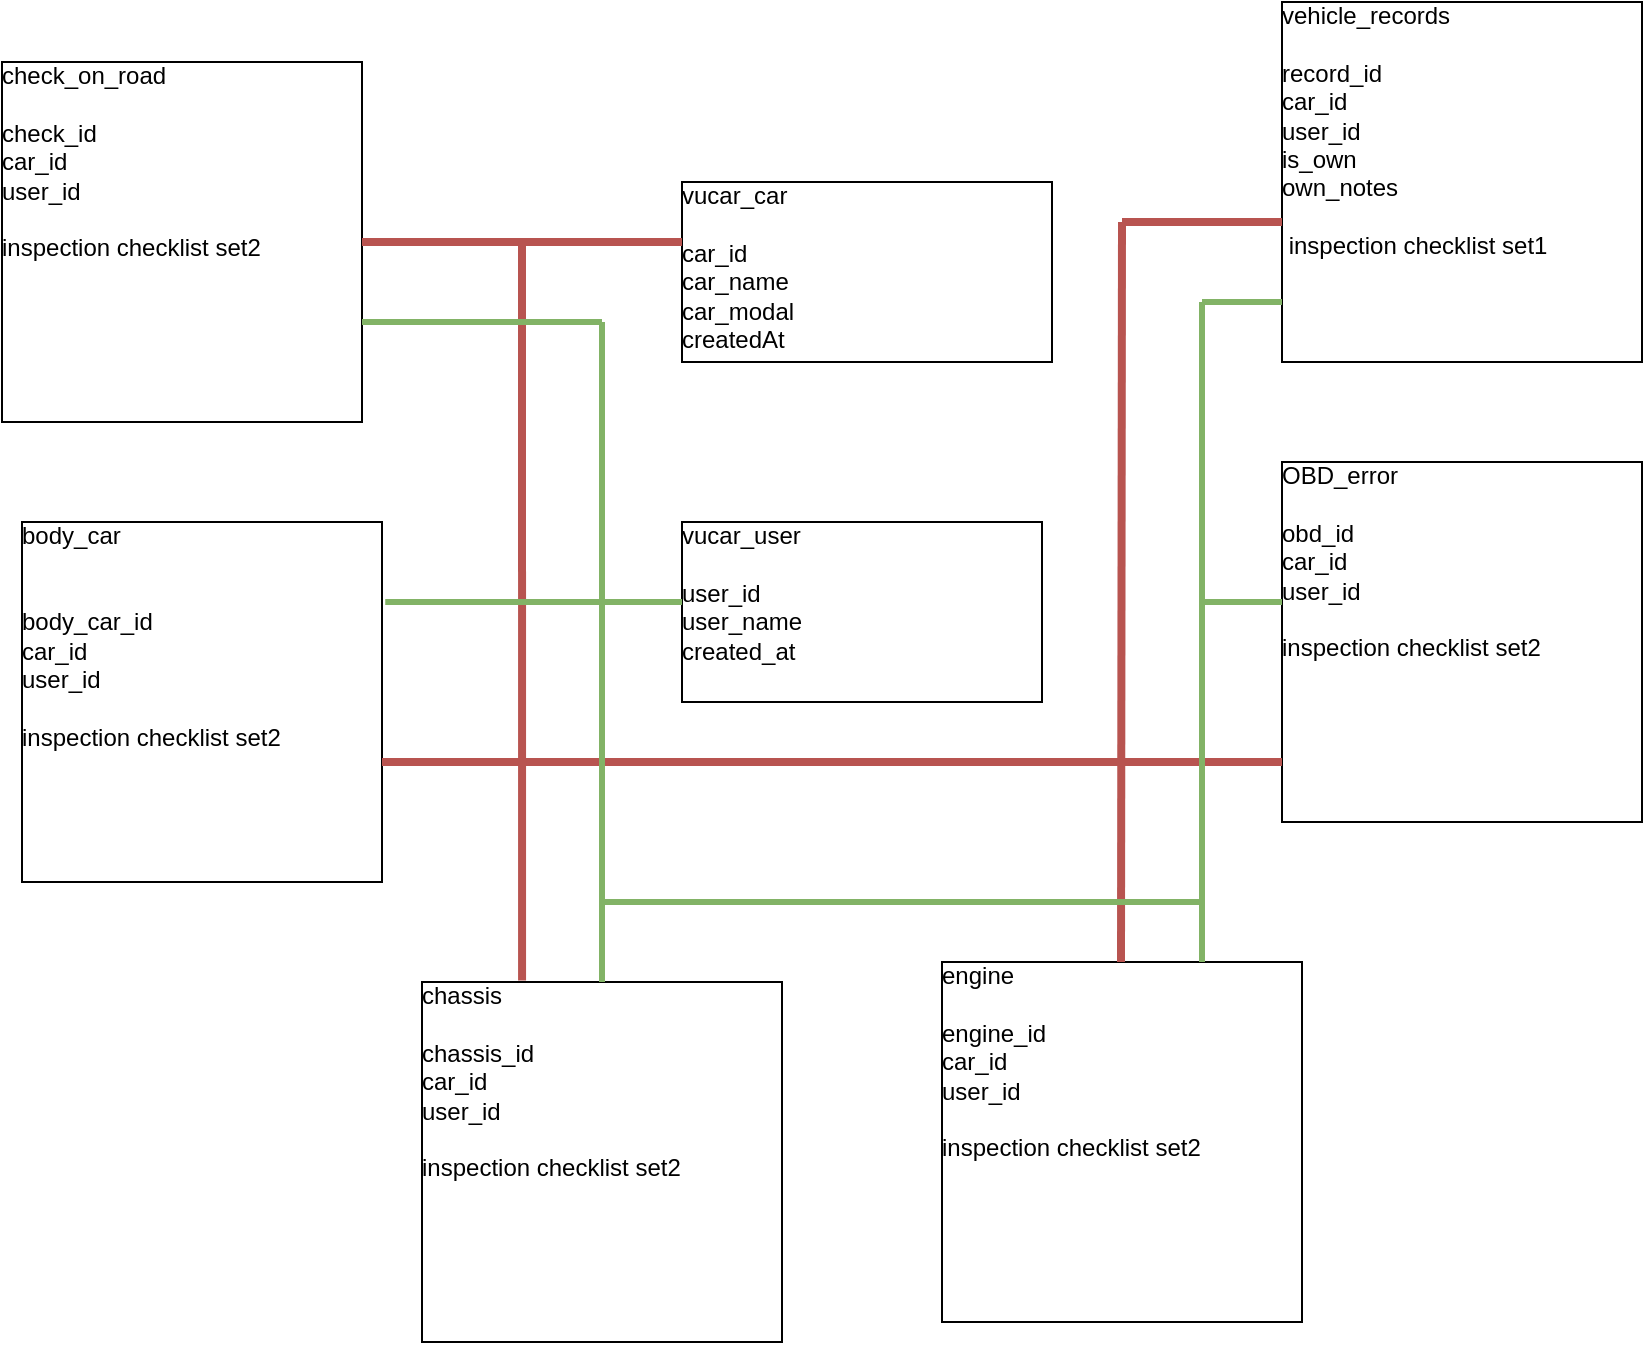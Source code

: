 <mxfile version="22.0.0" type="device">
  <diagram name="Page-1" id="H-Fnk6qdI_zI9HP01rLA">
    <mxGraphModel dx="1509" dy="764" grid="1" gridSize="10" guides="1" tooltips="1" connect="1" arrows="1" fold="1" page="1" pageScale="1" pageWidth="850" pageHeight="1100" math="0" shadow="0">
      <root>
        <mxCell id="0" />
        <mxCell id="1" parent="0" />
        <mxCell id="Zso3cGkGfLU41YVm_vnW-7" value="&lt;div&gt;vucar_user&lt;/div&gt;&lt;div&gt;&lt;br&gt;&lt;/div&gt;&lt;div&gt;user_id&lt;/div&gt;&lt;div&gt;user_name&lt;/div&gt;&lt;div&gt;created_at&lt;/div&gt;&lt;div&gt;&lt;br&gt;&lt;/div&gt;&lt;div&gt;&lt;br&gt;&lt;/div&gt;" style="verticalAlign=top;align=left;overflow=fill;html=1;whiteSpace=wrap;" vertex="1" parent="1">
          <mxGeometry x="360" y="300" width="180" height="90" as="geometry" />
        </mxCell>
        <mxCell id="Zso3cGkGfLU41YVm_vnW-10" value="&lt;div&gt;vucar_car&lt;/div&gt;&lt;div&gt;&lt;br&gt;&lt;/div&gt;&lt;div&gt;car_id&lt;/div&gt;&lt;div&gt;car_name&lt;/div&gt;&lt;div&gt;car_modal&lt;/div&gt;&lt;div&gt;createdAt&lt;br&gt;&lt;/div&gt;" style="verticalAlign=top;align=left;overflow=fill;html=1;whiteSpace=wrap;" vertex="1" parent="1">
          <mxGeometry x="360" y="130" width="185" height="90" as="geometry" />
        </mxCell>
        <mxCell id="Zso3cGkGfLU41YVm_vnW-12" value="&lt;div&gt;vehicle_records&lt;br&gt;&lt;/div&gt;&lt;div&gt;&lt;br&gt;&lt;/div&gt;&lt;div&gt;record_id&lt;br&gt;&lt;/div&gt;&lt;div&gt;car_id&lt;/div&gt;&lt;div&gt;user_id&lt;br&gt;&lt;/div&gt;&lt;div&gt;is_own&lt;/div&gt;&lt;div&gt;own_notes&lt;/div&gt;&lt;div&gt;&lt;br&gt;&lt;/div&gt;&lt;div&gt;&amp;nbsp;inspection checklist set1&lt;br&gt;&lt;/div&gt;&lt;div&gt;&lt;br&gt;&lt;/div&gt;&lt;div&gt;&lt;br&gt;&lt;/div&gt;" style="verticalAlign=top;align=left;overflow=fill;html=1;whiteSpace=wrap;" vertex="1" parent="1">
          <mxGeometry x="660" y="40" width="180" height="180" as="geometry" />
        </mxCell>
        <mxCell id="Zso3cGkGfLU41YVm_vnW-15" value="&lt;div&gt;OBD_error&lt;br&gt;&lt;/div&gt;&lt;div&gt;&lt;br&gt;&lt;/div&gt;obd_id&lt;br&gt;&lt;div&gt;car_id&lt;/div&gt;&lt;div&gt;user_id&lt;br&gt;&lt;/div&gt;&lt;div&gt;&amp;nbsp;&lt;/div&gt;&lt;div&gt;inspection checklist set2&lt;br&gt;&lt;/div&gt;&lt;div&gt;&lt;br&gt;&lt;/div&gt;&lt;div&gt;&lt;br&gt;&lt;/div&gt;&lt;div&gt;&lt;br&gt;&lt;/div&gt;" style="verticalAlign=top;align=left;overflow=fill;html=1;whiteSpace=wrap;" vertex="1" parent="1">
          <mxGeometry x="660" y="270" width="180" height="180" as="geometry" />
        </mxCell>
        <mxCell id="Zso3cGkGfLU41YVm_vnW-16" value="&lt;div&gt;body_car&lt;br&gt;&lt;/div&gt;&lt;div&gt;&lt;br&gt;&lt;/div&gt;&lt;div&gt;&lt;br&gt;&lt;/div&gt;&lt;div&gt;body_car_id&lt;br&gt;&lt;/div&gt;&lt;div&gt;car_id&lt;/div&gt;&lt;div&gt;user_id&lt;br&gt;&lt;/div&gt;&lt;div&gt;&amp;nbsp;&lt;/div&gt;&lt;div&gt;inspection checklist set2&lt;br&gt;&lt;/div&gt;&lt;div&gt;&lt;br&gt;&lt;/div&gt;&lt;div&gt;&lt;br&gt;&lt;/div&gt;&lt;div&gt;&lt;br&gt;&lt;/div&gt;" style="verticalAlign=top;align=left;overflow=fill;html=1;whiteSpace=wrap;" vertex="1" parent="1">
          <mxGeometry x="30" y="300" width="180" height="180" as="geometry" />
        </mxCell>
        <mxCell id="Zso3cGkGfLU41YVm_vnW-17" value="check_on_road&lt;br&gt;&lt;div&gt;&lt;br&gt;&lt;/div&gt;&lt;div&gt;check_id&lt;br&gt;&lt;/div&gt;&lt;div&gt;car_id&lt;/div&gt;&lt;div&gt;user_id&lt;br&gt;&lt;/div&gt;&lt;div&gt;&amp;nbsp;&lt;/div&gt;&lt;div&gt;inspection checklist set2&lt;br&gt;&lt;/div&gt;&lt;div&gt;&lt;br&gt;&lt;/div&gt;&lt;div&gt;&lt;br&gt;&lt;/div&gt;&lt;div&gt;&lt;br&gt;&lt;/div&gt;" style="verticalAlign=top;align=left;overflow=fill;html=1;whiteSpace=wrap;" vertex="1" parent="1">
          <mxGeometry x="20" y="70" width="180" height="180" as="geometry" />
        </mxCell>
        <mxCell id="Zso3cGkGfLU41YVm_vnW-18" value="&lt;div&gt;chassis&lt;br&gt;&lt;/div&gt;&lt;div&gt;&lt;br&gt;&lt;/div&gt;chassis_id&lt;div&gt;car_id&lt;/div&gt;&lt;div&gt;user_id&lt;br&gt;&lt;/div&gt;&lt;div&gt;&amp;nbsp;&lt;/div&gt;&lt;div&gt;inspection checklist set2&lt;br&gt;&lt;/div&gt;&lt;div&gt;&lt;br&gt;&lt;/div&gt;&lt;div&gt;&lt;br&gt;&lt;/div&gt;&lt;div&gt;&lt;br&gt;&lt;/div&gt;" style="verticalAlign=top;align=left;overflow=fill;html=1;whiteSpace=wrap;" vertex="1" parent="1">
          <mxGeometry x="230" y="530" width="180" height="180" as="geometry" />
        </mxCell>
        <mxCell id="Zso3cGkGfLU41YVm_vnW-19" value="&lt;div&gt;engine&lt;br&gt;&lt;/div&gt;&lt;div&gt;&lt;br&gt;&lt;/div&gt;engine_id&lt;div&gt;car_id&lt;/div&gt;&lt;div&gt;user_id&lt;br&gt;&lt;/div&gt;&lt;div&gt;&amp;nbsp;&lt;/div&gt;&lt;div&gt;inspection checklist set2&lt;br&gt;&lt;/div&gt;&lt;div&gt;&lt;br&gt;&lt;/div&gt;&lt;div&gt;&lt;br&gt;&lt;/div&gt;&lt;div&gt;&lt;br&gt;&lt;/div&gt;" style="verticalAlign=top;align=left;overflow=fill;html=1;whiteSpace=wrap;" vertex="1" parent="1">
          <mxGeometry x="490" y="520" width="180" height="180" as="geometry" />
        </mxCell>
        <mxCell id="Zso3cGkGfLU41YVm_vnW-71" value="" style="group;movable=0;resizable=0;rotatable=0;deletable=0;editable=0;locked=1;connectable=0;" vertex="1" connectable="0" parent="1">
          <mxGeometry x="200" y="150" width="460" height="370" as="geometry" />
        </mxCell>
        <mxCell id="Zso3cGkGfLU41YVm_vnW-57" value="" style="endArrow=none;html=1;rounded=0;fillColor=#f8cecc;strokeColor=#b85450;strokeWidth=4;" edge="1" parent="Zso3cGkGfLU41YVm_vnW-71">
          <mxGeometry relative="1" as="geometry">
            <mxPoint y="10" as="sourcePoint" />
            <mxPoint x="160" y="10" as="targetPoint" />
          </mxGeometry>
        </mxCell>
        <mxCell id="Zso3cGkGfLU41YVm_vnW-59" value="" style="endArrow=none;html=1;rounded=0;fillColor=#f8cecc;strokeColor=#b85450;strokeWidth=4;" edge="1" parent="Zso3cGkGfLU41YVm_vnW-71">
          <mxGeometry relative="1" as="geometry">
            <mxPoint x="10" y="270" as="sourcePoint" />
            <mxPoint x="400" y="270" as="targetPoint" />
          </mxGeometry>
        </mxCell>
        <mxCell id="Zso3cGkGfLU41YVm_vnW-60" value="" style="endArrow=none;html=1;rounded=0;fillColor=#f8cecc;strokeColor=#b85450;strokeWidth=4;entryX=0.278;entryY=-0.004;entryDx=0;entryDy=0;entryPerimeter=0;" edge="1" parent="Zso3cGkGfLU41YVm_vnW-71" target="Zso3cGkGfLU41YVm_vnW-18">
          <mxGeometry relative="1" as="geometry">
            <mxPoint x="80" y="10" as="sourcePoint" />
            <mxPoint x="170" y="110" as="targetPoint" />
          </mxGeometry>
        </mxCell>
        <mxCell id="Zso3cGkGfLU41YVm_vnW-61" value="" style="endArrow=none;html=1;rounded=0;fillColor=#f8cecc;strokeColor=#b85450;strokeWidth=4;entryX=0.278;entryY=-0.004;entryDx=0;entryDy=0;entryPerimeter=0;" edge="1" parent="Zso3cGkGfLU41YVm_vnW-71">
          <mxGeometry relative="1" as="geometry">
            <mxPoint x="380" as="sourcePoint" />
            <mxPoint x="379.5" y="370" as="targetPoint" />
          </mxGeometry>
        </mxCell>
        <mxCell id="Zso3cGkGfLU41YVm_vnW-62" value="" style="endArrow=none;html=1;rounded=0;fillColor=#f8cecc;strokeColor=#b85450;strokeWidth=4;" edge="1" parent="Zso3cGkGfLU41YVm_vnW-71">
          <mxGeometry relative="1" as="geometry">
            <mxPoint x="380" as="sourcePoint" />
            <mxPoint x="460" as="targetPoint" />
          </mxGeometry>
        </mxCell>
        <mxCell id="Zso3cGkGfLU41YVm_vnW-63" value="" style="endArrow=none;html=1;rounded=0;fillColor=#f8cecc;strokeColor=#b85450;strokeWidth=4;" edge="1" parent="Zso3cGkGfLU41YVm_vnW-71">
          <mxGeometry relative="1" as="geometry">
            <mxPoint x="400" y="270" as="sourcePoint" />
            <mxPoint x="460" y="270" as="targetPoint" />
          </mxGeometry>
        </mxCell>
        <mxCell id="Zso3cGkGfLU41YVm_vnW-72" value="" style="group;movable=0;resizable=0;rotatable=0;deletable=0;editable=0;locked=1;connectable=0;" vertex="1" connectable="0" parent="1">
          <mxGeometry x="200" y="190" width="460" height="330" as="geometry" />
        </mxCell>
        <mxCell id="Zso3cGkGfLU41YVm_vnW-64" value="" style="endArrow=none;html=1;rounded=0;fillColor=#d5e8d4;strokeColor=#82b366;strokeWidth=3;exitX=1.009;exitY=0.222;exitDx=0;exitDy=0;exitPerimeter=0;" edge="1" parent="Zso3cGkGfLU41YVm_vnW-72" source="Zso3cGkGfLU41YVm_vnW-16">
          <mxGeometry relative="1" as="geometry">
            <mxPoint y="150" as="sourcePoint" />
            <mxPoint x="160" y="150" as="targetPoint" />
          </mxGeometry>
        </mxCell>
        <mxCell id="Zso3cGkGfLU41YVm_vnW-65" value="" style="endArrow=none;html=1;rounded=0;fillColor=#d5e8d4;strokeColor=#82b366;strokeWidth=3;" edge="1" parent="Zso3cGkGfLU41YVm_vnW-72">
          <mxGeometry relative="1" as="geometry">
            <mxPoint y="10" as="sourcePoint" />
            <mxPoint x="120" y="10" as="targetPoint" />
          </mxGeometry>
        </mxCell>
        <mxCell id="Zso3cGkGfLU41YVm_vnW-66" value="" style="endArrow=none;html=1;rounded=0;fillColor=#d5e8d4;strokeColor=#82b366;strokeWidth=3;" edge="1" parent="Zso3cGkGfLU41YVm_vnW-72">
          <mxGeometry relative="1" as="geometry">
            <mxPoint x="120" y="300" as="sourcePoint" />
            <mxPoint x="420" y="300" as="targetPoint" />
          </mxGeometry>
        </mxCell>
        <mxCell id="Zso3cGkGfLU41YVm_vnW-67" value="" style="endArrow=none;html=1;rounded=0;fillColor=#d5e8d4;strokeColor=#82b366;strokeWidth=3;entryX=0.5;entryY=0;entryDx=0;entryDy=0;" edge="1" parent="Zso3cGkGfLU41YVm_vnW-72" target="Zso3cGkGfLU41YVm_vnW-18">
          <mxGeometry relative="1" as="geometry">
            <mxPoint x="120" y="10" as="sourcePoint" />
            <mxPoint x="412.5" y="50" as="targetPoint" />
          </mxGeometry>
        </mxCell>
        <mxCell id="Zso3cGkGfLU41YVm_vnW-68" value="" style="endArrow=none;html=1;rounded=0;fillColor=#d5e8d4;strokeColor=#82b366;strokeWidth=3;entryX=0.5;entryY=0;entryDx=0;entryDy=0;" edge="1" parent="Zso3cGkGfLU41YVm_vnW-72">
          <mxGeometry relative="1" as="geometry">
            <mxPoint x="420" as="sourcePoint" />
            <mxPoint x="420" y="330" as="targetPoint" />
          </mxGeometry>
        </mxCell>
        <mxCell id="Zso3cGkGfLU41YVm_vnW-69" value="" style="endArrow=none;html=1;rounded=0;fillColor=#d5e8d4;strokeColor=#82b366;strokeWidth=3;" edge="1" parent="Zso3cGkGfLU41YVm_vnW-72">
          <mxGeometry relative="1" as="geometry">
            <mxPoint x="420" as="sourcePoint" />
            <mxPoint x="460" as="targetPoint" />
          </mxGeometry>
        </mxCell>
        <mxCell id="Zso3cGkGfLU41YVm_vnW-70" value="" style="endArrow=none;html=1;rounded=0;fillColor=#d5e8d4;strokeColor=#82b366;strokeWidth=3;" edge="1" parent="Zso3cGkGfLU41YVm_vnW-72">
          <mxGeometry relative="1" as="geometry">
            <mxPoint x="420" y="150" as="sourcePoint" />
            <mxPoint x="460" y="150" as="targetPoint" />
          </mxGeometry>
        </mxCell>
      </root>
    </mxGraphModel>
  </diagram>
</mxfile>
